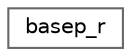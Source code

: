 digraph "Graphical Class Hierarchy"
{
 // LATEX_PDF_SIZE
  bgcolor="transparent";
  edge [fontname=Helvetica,fontsize=10,labelfontname=Helvetica,labelfontsize=10];
  node [fontname=Helvetica,fontsize=10,shape=box,height=0.2,width=0.4];
  rankdir="LR";
  Node0 [id="Node000000",label="basep_r",height=0.2,width=0.4,color="grey40", fillcolor="white", style="filled",URL="$structbasep__r.html",tooltip=" "];
}

